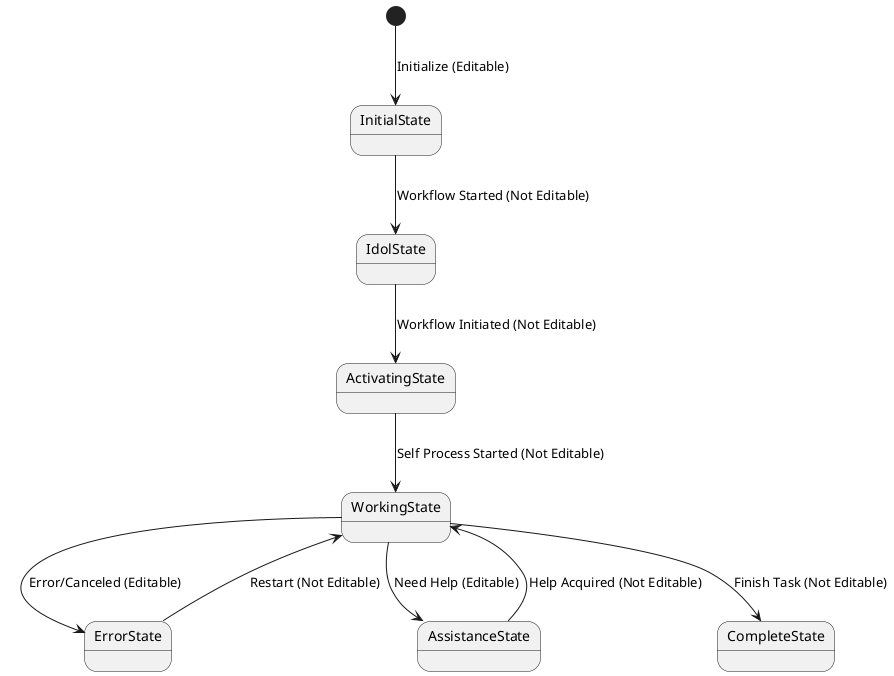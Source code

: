 @startuml
[*] --> InitialState : Initialize (Editable)
InitialState --> IdolState : Workflow Started (Not Editable)
IdolState --> ActivatingState : Workflow Initiated (Not Editable)
ActivatingState --> WorkingState : Self Process Started (Not Editable)
WorkingState --> ErrorState : Error/Canceled (Editable)
WorkingState --> AssistanceState : Need Help (Editable)
AssistanceState --> WorkingState : Help Acquired (Not Editable)
WorkingState --> CompleteState : Finish Task (Not Editable)
ErrorState --> WorkingState : Restart (Not Editable)
@enduml
